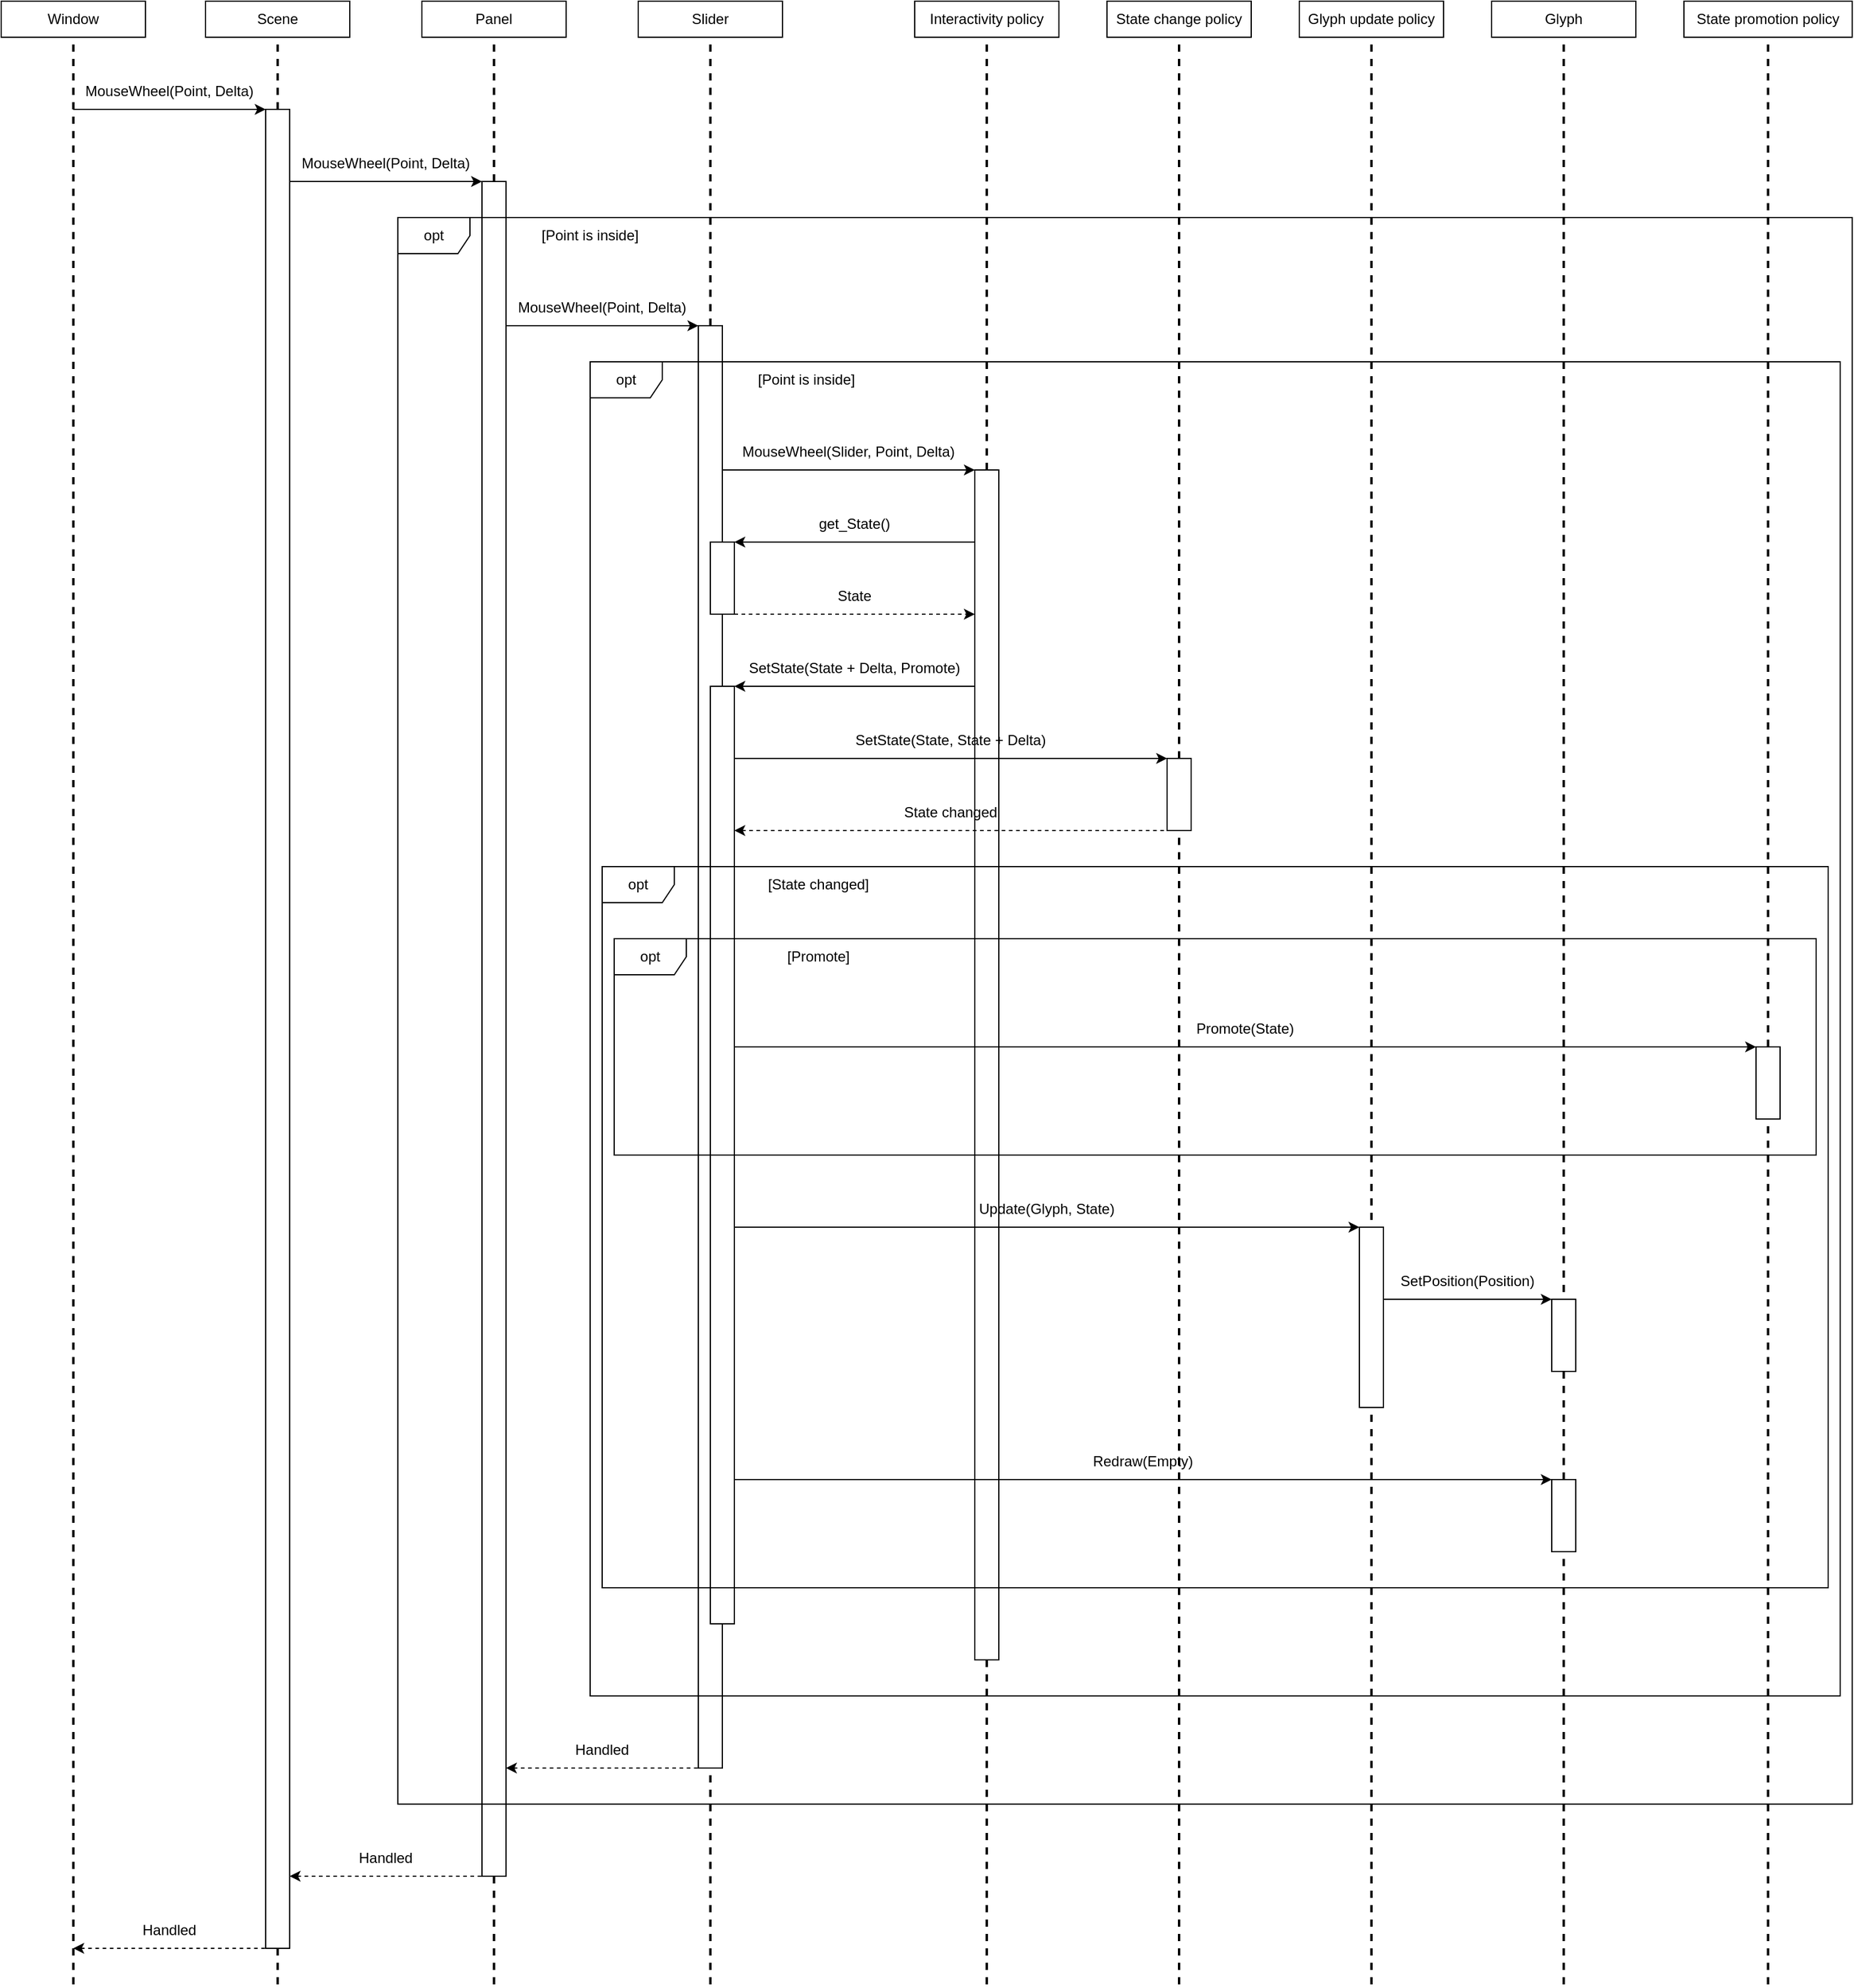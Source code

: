 <mxfile version="24.7.17">
  <diagram name="Page-1" id="0ybpw4rYyCEMNRAODBhI">
    <mxGraphModel dx="3191" dy="1868" grid="1" gridSize="10" guides="1" tooltips="1" connect="1" arrows="1" fold="1" page="1" pageScale="1" pageWidth="850" pageHeight="1100" math="0" shadow="0">
      <root>
        <mxCell id="0" />
        <mxCell id="1" parent="0" />
        <mxCell id="xoHWAq65cLSNZu2BRZ2m-1" value="Window" style="rounded=0;whiteSpace=wrap;html=1;" parent="1" vertex="1">
          <mxGeometry x="40" y="10" width="120" height="30" as="geometry" />
        </mxCell>
        <mxCell id="xoHWAq65cLSNZu2BRZ2m-2" value="Scene" style="rounded=0;whiteSpace=wrap;html=1;" parent="1" vertex="1">
          <mxGeometry x="210" y="10" width="120" height="30" as="geometry" />
        </mxCell>
        <mxCell id="xoHWAq65cLSNZu2BRZ2m-3" value="Panel" style="rounded=0;whiteSpace=wrap;html=1;" parent="1" vertex="1">
          <mxGeometry x="390" y="10" width="120" height="30" as="geometry" />
        </mxCell>
        <mxCell id="xoHWAq65cLSNZu2BRZ2m-4" value="Slider" style="rounded=0;whiteSpace=wrap;html=1;" parent="1" vertex="1">
          <mxGeometry x="570" y="10" width="120" height="30" as="geometry" />
        </mxCell>
        <mxCell id="xoHWAq65cLSNZu2BRZ2m-5" value="Interactivity policy" style="rounded=0;whiteSpace=wrap;html=1;" parent="1" vertex="1">
          <mxGeometry x="800" y="10" width="120" height="30" as="geometry" />
        </mxCell>
        <mxCell id="xoHWAq65cLSNZu2BRZ2m-6" value="State change policy" style="rounded=0;whiteSpace=wrap;html=1;" parent="1" vertex="1">
          <mxGeometry x="960" y="10" width="120" height="30" as="geometry" />
        </mxCell>
        <mxCell id="xoHWAq65cLSNZu2BRZ2m-7" value="Glyph update policy" style="rounded=0;whiteSpace=wrap;html=1;" parent="1" vertex="1">
          <mxGeometry x="1120" y="10" width="120" height="30" as="geometry" />
        </mxCell>
        <mxCell id="xoHWAq65cLSNZu2BRZ2m-8" value="Glyph" style="rounded=0;whiteSpace=wrap;html=1;" parent="1" vertex="1">
          <mxGeometry x="1280" y="10" width="120" height="30" as="geometry" />
        </mxCell>
        <mxCell id="xoHWAq65cLSNZu2BRZ2m-9" value="" style="endArrow=none;dashed=1;html=1;strokeWidth=2;rounded=0;" parent="1" target="xoHWAq65cLSNZu2BRZ2m-1" edge="1">
          <mxGeometry width="50" height="50" relative="1" as="geometry">
            <mxPoint x="100" y="1660" as="sourcePoint" />
            <mxPoint x="550" y="130" as="targetPoint" />
          </mxGeometry>
        </mxCell>
        <mxCell id="xoHWAq65cLSNZu2BRZ2m-10" value="" style="endArrow=none;dashed=1;html=1;strokeWidth=2;rounded=0;" parent="1" target="xoHWAq65cLSNZu2BRZ2m-2" edge="1">
          <mxGeometry width="50" height="50" relative="1" as="geometry">
            <mxPoint x="270" y="1660" as="sourcePoint" />
            <mxPoint x="270" y="70" as="targetPoint" />
          </mxGeometry>
        </mxCell>
        <mxCell id="xoHWAq65cLSNZu2BRZ2m-11" value="" style="endArrow=none;dashed=1;html=1;strokeWidth=2;rounded=0;" parent="1" target="xoHWAq65cLSNZu2BRZ2m-3" edge="1">
          <mxGeometry width="50" height="50" relative="1" as="geometry">
            <mxPoint x="450" y="1660" as="sourcePoint" />
            <mxPoint x="450" y="70" as="targetPoint" />
          </mxGeometry>
        </mxCell>
        <mxCell id="xoHWAq65cLSNZu2BRZ2m-12" value="" style="endArrow=none;dashed=1;html=1;strokeWidth=2;rounded=0;" parent="1" target="xoHWAq65cLSNZu2BRZ2m-4" edge="1">
          <mxGeometry width="50" height="50" relative="1" as="geometry">
            <mxPoint x="630" y="1660" as="sourcePoint" />
            <mxPoint x="630" y="70" as="targetPoint" />
          </mxGeometry>
        </mxCell>
        <mxCell id="xoHWAq65cLSNZu2BRZ2m-13" value="" style="endArrow=none;dashed=1;html=1;strokeWidth=2;rounded=0;" parent="1" target="xoHWAq65cLSNZu2BRZ2m-5" edge="1">
          <mxGeometry width="50" height="50" relative="1" as="geometry">
            <mxPoint x="860" y="1660" as="sourcePoint" />
            <mxPoint x="850" y="70" as="targetPoint" />
          </mxGeometry>
        </mxCell>
        <mxCell id="xoHWAq65cLSNZu2BRZ2m-14" value="" style="endArrow=none;dashed=1;html=1;strokeWidth=2;rounded=0;" parent="1" target="xoHWAq65cLSNZu2BRZ2m-6" edge="1">
          <mxGeometry width="50" height="50" relative="1" as="geometry">
            <mxPoint x="1020" y="1660" as="sourcePoint" />
            <mxPoint x="1010" y="70" as="targetPoint" />
          </mxGeometry>
        </mxCell>
        <mxCell id="xoHWAq65cLSNZu2BRZ2m-15" value="" style="endArrow=none;dashed=1;html=1;strokeWidth=2;rounded=0;" parent="1" target="xoHWAq65cLSNZu2BRZ2m-7" edge="1">
          <mxGeometry width="50" height="50" relative="1" as="geometry">
            <mxPoint x="1180" y="1660" as="sourcePoint" />
            <mxPoint x="1170" y="70" as="targetPoint" />
          </mxGeometry>
        </mxCell>
        <mxCell id="xoHWAq65cLSNZu2BRZ2m-16" value="" style="endArrow=none;dashed=1;html=1;strokeWidth=2;rounded=0;" parent="1" target="xoHWAq65cLSNZu2BRZ2m-8" edge="1">
          <mxGeometry width="50" height="50" relative="1" as="geometry">
            <mxPoint x="1340" y="1660" as="sourcePoint" />
            <mxPoint x="1330" y="70" as="targetPoint" />
          </mxGeometry>
        </mxCell>
        <mxCell id="xoHWAq65cLSNZu2BRZ2m-17" value="" style="endArrow=classic;html=1;rounded=0;entryX=1;entryY=1;entryDx=0;entryDy=0;exitX=0;exitY=1;exitDx=0;exitDy=0;" parent="1" source="xoHWAq65cLSNZu2BRZ2m-19" target="xoHWAq65cLSNZu2BRZ2m-19" edge="1">
          <mxGeometry width="50" height="50" relative="1" as="geometry">
            <mxPoint x="100" y="100" as="sourcePoint" />
            <mxPoint x="170" y="90" as="targetPoint" />
          </mxGeometry>
        </mxCell>
        <mxCell id="xoHWAq65cLSNZu2BRZ2m-18" value="" style="rounded=0;whiteSpace=wrap;html=1;" parent="1" vertex="1">
          <mxGeometry x="260" y="100" width="20" height="1530" as="geometry" />
        </mxCell>
        <mxCell id="xoHWAq65cLSNZu2BRZ2m-19" value="MouseWheel(Point, Delta)" style="text;html=1;align=center;verticalAlign=middle;whiteSpace=wrap;rounded=0;" parent="1" vertex="1">
          <mxGeometry x="100" y="70" width="160" height="30" as="geometry" />
        </mxCell>
        <mxCell id="xoHWAq65cLSNZu2BRZ2m-21" value="" style="rounded=0;whiteSpace=wrap;html=1;" parent="1" vertex="1">
          <mxGeometry x="440" y="160" width="20" height="1410" as="geometry" />
        </mxCell>
        <mxCell id="xoHWAq65cLSNZu2BRZ2m-22" value="" style="rounded=0;whiteSpace=wrap;html=1;" parent="1" vertex="1">
          <mxGeometry x="620" y="280" width="20" height="1200" as="geometry" />
        </mxCell>
        <mxCell id="xoHWAq65cLSNZu2BRZ2m-23" value="" style="endArrow=classic;html=1;rounded=0;exitX=0;exitY=1;exitDx=0;exitDy=0;entryX=1;entryY=1;entryDx=0;entryDy=0;" parent="1" source="xoHWAq65cLSNZu2BRZ2m-24" target="xoHWAq65cLSNZu2BRZ2m-24" edge="1">
          <mxGeometry width="50" height="50" relative="1" as="geometry">
            <mxPoint x="550" y="250" as="sourcePoint" />
            <mxPoint x="600" y="280.0" as="targetPoint" />
          </mxGeometry>
        </mxCell>
        <mxCell id="xoHWAq65cLSNZu2BRZ2m-24" value="MouseWheel(Point, Delta)" style="text;html=1;align=center;verticalAlign=middle;whiteSpace=wrap;rounded=0;" parent="1" vertex="1">
          <mxGeometry x="460" y="250" width="160" height="30" as="geometry" />
        </mxCell>
        <mxCell id="xoHWAq65cLSNZu2BRZ2m-26" value="[Point is inside]" style="text;html=1;align=center;verticalAlign=middle;whiteSpace=wrap;rounded=0;fillColor=none;strokeColor=none;perimeterSpacing=0;shadow=0;glass=0;container=0;dropTarget=0;backgroundOutline=0;comic=0;fontSize=12;" parent="1" vertex="1">
          <mxGeometry x="650" y="310" width="120" height="30" as="geometry" />
        </mxCell>
        <mxCell id="xoHWAq65cLSNZu2BRZ2m-27" value="" style="rounded=0;whiteSpace=wrap;html=1;" parent="1" vertex="1">
          <mxGeometry x="850" y="400" width="20" height="990" as="geometry" />
        </mxCell>
        <mxCell id="xoHWAq65cLSNZu2BRZ2m-28" value="" style="endArrow=classic;html=1;rounded=0;exitX=0;exitY=1;exitDx=0;exitDy=0;entryX=1;entryY=1;entryDx=0;entryDy=0;" parent="1" source="xoHWAq65cLSNZu2BRZ2m-29" target="xoHWAq65cLSNZu2BRZ2m-29" edge="1">
          <mxGeometry width="50" height="50" relative="1" as="geometry">
            <mxPoint x="730" y="370" as="sourcePoint" />
            <mxPoint x="780" y="400" as="targetPoint" />
          </mxGeometry>
        </mxCell>
        <mxCell id="xoHWAq65cLSNZu2BRZ2m-29" value="MouseWheel(Slider, Point, Delta)" style="text;html=1;align=center;verticalAlign=middle;whiteSpace=wrap;rounded=0;" parent="1" vertex="1">
          <mxGeometry x="640" y="370" width="210" height="30" as="geometry" />
        </mxCell>
        <mxCell id="xoHWAq65cLSNZu2BRZ2m-30" value="" style="endArrow=none;html=1;rounded=0;exitX=0;exitY=1;exitDx=0;exitDy=0;entryX=1;entryY=1;entryDx=0;entryDy=0;startArrow=classic;startFill=1;endFill=0;" parent="1" source="xoHWAq65cLSNZu2BRZ2m-31" target="xoHWAq65cLSNZu2BRZ2m-31" edge="1">
          <mxGeometry width="50" height="50" relative="1" as="geometry">
            <mxPoint x="730" y="430" as="sourcePoint" />
            <mxPoint x="780" y="460" as="targetPoint" />
          </mxGeometry>
        </mxCell>
        <mxCell id="xoHWAq65cLSNZu2BRZ2m-31" value="get_State()" style="text;html=1;align=center;verticalAlign=middle;whiteSpace=wrap;rounded=0;" parent="1" vertex="1">
          <mxGeometry x="650" y="430" width="200" height="30" as="geometry" />
        </mxCell>
        <mxCell id="xoHWAq65cLSNZu2BRZ2m-32" value="" style="rounded=0;whiteSpace=wrap;html=1;" parent="1" vertex="1">
          <mxGeometry x="1010" y="640" width="20" height="60" as="geometry" />
        </mxCell>
        <mxCell id="xoHWAq65cLSNZu2BRZ2m-33" value="" style="endArrow=classic;html=1;rounded=0;exitX=0;exitY=1;exitDx=0;exitDy=0;entryX=1;entryY=1;entryDx=0;entryDy=0;" parent="1" source="xoHWAq65cLSNZu2BRZ2m-34" target="xoHWAq65cLSNZu2BRZ2m-34" edge="1">
          <mxGeometry width="50" height="50" relative="1" as="geometry">
            <mxPoint x="730" y="610" as="sourcePoint" />
            <mxPoint x="780" y="640" as="targetPoint" />
          </mxGeometry>
        </mxCell>
        <mxCell id="xoHWAq65cLSNZu2BRZ2m-34" value="SetState(State, State + Delta)" style="text;html=1;align=center;verticalAlign=middle;whiteSpace=wrap;rounded=0;" parent="1" vertex="1">
          <mxGeometry x="650" y="610" width="360" height="30" as="geometry" />
        </mxCell>
        <mxCell id="xoHWAq65cLSNZu2BRZ2m-35" value="" style="endArrow=none;html=1;rounded=0;exitX=0;exitY=1;exitDx=0;exitDy=0;entryX=1;entryY=1;entryDx=0;entryDy=0;endFill=0;startArrow=classic;startFill=1;dashed=1;" parent="1" source="xoHWAq65cLSNZu2BRZ2m-36" target="xoHWAq65cLSNZu2BRZ2m-36" edge="1">
          <mxGeometry width="50" height="50" relative="1" as="geometry">
            <mxPoint x="730" y="670" as="sourcePoint" />
            <mxPoint x="780" y="700" as="targetPoint" />
          </mxGeometry>
        </mxCell>
        <mxCell id="xoHWAq65cLSNZu2BRZ2m-36" value="State changed" style="text;html=1;align=center;verticalAlign=middle;whiteSpace=wrap;rounded=0;" parent="1" vertex="1">
          <mxGeometry x="650" y="670" width="360" height="30" as="geometry" />
        </mxCell>
        <mxCell id="xoHWAq65cLSNZu2BRZ2m-37" value="[State changed]" style="text;html=1;align=center;verticalAlign=middle;whiteSpace=wrap;rounded=0;fillColor=none;strokeColor=none;perimeterSpacing=0;shadow=0;glass=0;container=0;dropTarget=0;backgroundOutline=0;comic=0;fontSize=12;" parent="1" vertex="1">
          <mxGeometry x="660" y="730" width="120" height="30" as="geometry" />
        </mxCell>
        <mxCell id="xoHWAq65cLSNZu2BRZ2m-38" value="" style="rounded=0;whiteSpace=wrap;html=1;" parent="1" vertex="1">
          <mxGeometry x="1170" y="1030" width="20" height="150" as="geometry" />
        </mxCell>
        <mxCell id="xoHWAq65cLSNZu2BRZ2m-39" value="" style="endArrow=classic;html=1;rounded=0;exitX=0;exitY=1;exitDx=0;exitDy=0;entryX=1;entryY=1;entryDx=0;entryDy=0;" parent="1" source="xoHWAq65cLSNZu2BRZ2m-40" target="xoHWAq65cLSNZu2BRZ2m-40" edge="1">
          <mxGeometry width="50" height="50" relative="1" as="geometry">
            <mxPoint x="730" y="1000" as="sourcePoint" />
            <mxPoint x="780" y="1030" as="targetPoint" />
          </mxGeometry>
        </mxCell>
        <mxCell id="xoHWAq65cLSNZu2BRZ2m-40" value="Update(Glyph, State)" style="text;html=1;align=center;verticalAlign=middle;whiteSpace=wrap;rounded=0;" parent="1" vertex="1">
          <mxGeometry x="650" y="1000" width="520" height="30" as="geometry" />
        </mxCell>
        <mxCell id="xoHWAq65cLSNZu2BRZ2m-41" value="" style="endArrow=classic;html=1;rounded=0;exitX=0;exitY=1;exitDx=0;exitDy=0;entryX=0;entryY=0;entryDx=0;entryDy=0;" parent="1" source="xoHWAq65cLSNZu2BRZ2m-42" edge="1">
          <mxGeometry width="50" height="50" relative="1" as="geometry">
            <mxPoint x="1280" y="1060" as="sourcePoint" />
            <mxPoint x="1330" y="1090" as="targetPoint" />
          </mxGeometry>
        </mxCell>
        <mxCell id="xoHWAq65cLSNZu2BRZ2m-42" value="SetPosition(Position)" style="text;html=1;align=center;verticalAlign=middle;whiteSpace=wrap;rounded=0;" parent="1" vertex="1">
          <mxGeometry x="1190" y="1060" width="140" height="30" as="geometry" />
        </mxCell>
        <mxCell id="xoHWAq65cLSNZu2BRZ2m-43" value="" style="rounded=0;whiteSpace=wrap;html=1;" parent="1" vertex="1">
          <mxGeometry x="1330" y="1090" width="20" height="60" as="geometry" />
        </mxCell>
        <mxCell id="xoHWAq65cLSNZu2BRZ2m-44" value="" style="endArrow=classic;html=1;rounded=0;exitX=0;exitY=1;exitDx=0;exitDy=0;entryX=1;entryY=1;entryDx=0;entryDy=0;" parent="1" source="xoHWAq65cLSNZu2BRZ2m-45" target="xoHWAq65cLSNZu2BRZ2m-45" edge="1">
          <mxGeometry width="50" height="50" relative="1" as="geometry">
            <mxPoint x="730" y="1210" as="sourcePoint" />
            <mxPoint x="780" y="1240" as="targetPoint" />
          </mxGeometry>
        </mxCell>
        <mxCell id="xoHWAq65cLSNZu2BRZ2m-45" value="Redraw(Empty)" style="text;html=1;align=center;verticalAlign=middle;whiteSpace=wrap;rounded=0;" parent="1" vertex="1">
          <mxGeometry x="650" y="1210" width="680" height="30" as="geometry" />
        </mxCell>
        <mxCell id="xoHWAq65cLSNZu2BRZ2m-46" value="" style="rounded=0;whiteSpace=wrap;html=1;" parent="1" vertex="1">
          <mxGeometry x="1330" y="1240" width="20" height="60" as="geometry" />
        </mxCell>
        <mxCell id="xoHWAq65cLSNZu2BRZ2m-47" value="" style="endArrow=classic;html=1;rounded=0;exitX=0;exitY=1;exitDx=0;exitDy=0;entryX=1;entryY=1;entryDx=0;entryDy=0;" parent="1" source="xoHWAq65cLSNZu2BRZ2m-48" target="xoHWAq65cLSNZu2BRZ2m-48" edge="1">
          <mxGeometry width="50" height="50" relative="1" as="geometry">
            <mxPoint x="400" y="250" as="sourcePoint" />
            <mxPoint x="450" y="200" as="targetPoint" />
          </mxGeometry>
        </mxCell>
        <mxCell id="xoHWAq65cLSNZu2BRZ2m-48" value="MouseWheel(Point, Delta)" style="text;html=1;align=center;verticalAlign=middle;whiteSpace=wrap;rounded=0;" parent="1" vertex="1">
          <mxGeometry x="280" y="130" width="160" height="30" as="geometry" />
        </mxCell>
        <mxCell id="xoHWAq65cLSNZu2BRZ2m-49" value="opt" style="shape=umlFrame;whiteSpace=wrap;html=1;pointerEvents=0;" parent="1" vertex="1">
          <mxGeometry x="370" y="190" width="1210" height="1320" as="geometry" />
        </mxCell>
        <mxCell id="xoHWAq65cLSNZu2BRZ2m-50" value="[Point is inside]" style="text;html=1;align=center;verticalAlign=middle;whiteSpace=wrap;rounded=0;fillColor=none;strokeColor=none;perimeterSpacing=0;shadow=0;glass=0;container=0;dropTarget=0;backgroundOutline=0;comic=0;fontSize=12;" parent="1" vertex="1">
          <mxGeometry x="470" y="190" width="120" height="30" as="geometry" />
        </mxCell>
        <mxCell id="xoHWAq65cLSNZu2BRZ2m-51" value="" style="rounded=0;whiteSpace=wrap;html=1;" parent="1" vertex="1">
          <mxGeometry x="630" y="460" width="20" height="60" as="geometry" />
        </mxCell>
        <mxCell id="xoHWAq65cLSNZu2BRZ2m-53" value="" style="endArrow=none;html=1;rounded=0;exitX=0;exitY=1;exitDx=0;exitDy=0;entryX=1;entryY=1;entryDx=0;entryDy=0;endFill=0;startArrow=classic;startFill=1;dashed=1;" parent="1" source="xoHWAq65cLSNZu2BRZ2m-54" target="xoHWAq65cLSNZu2BRZ2m-54" edge="1">
          <mxGeometry width="50" height="50" relative="1" as="geometry">
            <mxPoint x="560" y="1450" as="sourcePoint" />
            <mxPoint x="610" y="1480" as="targetPoint" />
          </mxGeometry>
        </mxCell>
        <mxCell id="xoHWAq65cLSNZu2BRZ2m-54" value="Handled" style="text;html=1;align=center;verticalAlign=middle;whiteSpace=wrap;rounded=0;" parent="1" vertex="1">
          <mxGeometry x="460" y="1450" width="160" height="30" as="geometry" />
        </mxCell>
        <mxCell id="xoHWAq65cLSNZu2BRZ2m-55" value="" style="endArrow=none;html=1;rounded=0;exitX=0;exitY=1;exitDx=0;exitDy=0;entryX=1;entryY=1;entryDx=0;entryDy=0;endFill=0;startArrow=classic;startFill=1;dashed=1;" parent="1" source="xoHWAq65cLSNZu2BRZ2m-56" target="xoHWAq65cLSNZu2BRZ2m-56" edge="1">
          <mxGeometry width="50" height="50" relative="1" as="geometry">
            <mxPoint x="380" y="1540" as="sourcePoint" />
            <mxPoint x="430" y="1570" as="targetPoint" />
          </mxGeometry>
        </mxCell>
        <mxCell id="xoHWAq65cLSNZu2BRZ2m-56" value="Handled" style="text;html=1;align=center;verticalAlign=middle;whiteSpace=wrap;rounded=0;" parent="1" vertex="1">
          <mxGeometry x="280" y="1540" width="160" height="30" as="geometry" />
        </mxCell>
        <mxCell id="xoHWAq65cLSNZu2BRZ2m-57" value="" style="endArrow=none;html=1;rounded=0;exitX=0;exitY=1;exitDx=0;exitDy=0;entryX=1;entryY=1;entryDx=0;entryDy=0;endFill=0;startArrow=classic;startFill=1;dashed=1;" parent="1" source="xoHWAq65cLSNZu2BRZ2m-58" target="xoHWAq65cLSNZu2BRZ2m-58" edge="1">
          <mxGeometry width="50" height="50" relative="1" as="geometry">
            <mxPoint x="190" y="1600" as="sourcePoint" />
            <mxPoint x="240" y="1630" as="targetPoint" />
          </mxGeometry>
        </mxCell>
        <mxCell id="xoHWAq65cLSNZu2BRZ2m-58" value="Handled" style="text;html=1;align=center;verticalAlign=middle;whiteSpace=wrap;rounded=0;" parent="1" vertex="1">
          <mxGeometry x="100" y="1600" width="160" height="30" as="geometry" />
        </mxCell>
        <mxCell id="xoHWAq65cLSNZu2BRZ2m-59" value="" style="endArrow=classic;html=1;rounded=0;exitX=0;exitY=1;exitDx=0;exitDy=0;entryX=1;entryY=1;entryDx=0;entryDy=0;startArrow=none;startFill=0;endFill=1;dashed=1;" parent="1" source="xoHWAq65cLSNZu2BRZ2m-60" target="xoHWAq65cLSNZu2BRZ2m-60" edge="1">
          <mxGeometry width="50" height="50" relative="1" as="geometry">
            <mxPoint x="730" y="490" as="sourcePoint" />
            <mxPoint x="780" y="520" as="targetPoint" />
          </mxGeometry>
        </mxCell>
        <mxCell id="xoHWAq65cLSNZu2BRZ2m-60" value="State" style="text;html=1;align=center;verticalAlign=middle;whiteSpace=wrap;rounded=0;" parent="1" vertex="1">
          <mxGeometry x="650" y="490" width="200" height="30" as="geometry" />
        </mxCell>
        <mxCell id="xoHWAq65cLSNZu2BRZ2m-61" value="" style="endArrow=none;html=1;rounded=0;exitX=0;exitY=1;exitDx=0;exitDy=0;entryX=1;entryY=1;entryDx=0;entryDy=0;startArrow=classic;startFill=1;endFill=0;" parent="1" source="xoHWAq65cLSNZu2BRZ2m-62" target="xoHWAq65cLSNZu2BRZ2m-62" edge="1">
          <mxGeometry width="50" height="50" relative="1" as="geometry">
            <mxPoint x="730" y="550" as="sourcePoint" />
            <mxPoint x="780" y="580" as="targetPoint" />
          </mxGeometry>
        </mxCell>
        <mxCell id="xoHWAq65cLSNZu2BRZ2m-62" value="SetState(State + Delta, Promote)" style="text;html=1;align=center;verticalAlign=middle;whiteSpace=wrap;rounded=0;" parent="1" vertex="1">
          <mxGeometry x="650" y="550" width="200" height="30" as="geometry" />
        </mxCell>
        <mxCell id="xoHWAq65cLSNZu2BRZ2m-63" value="" style="rounded=0;whiteSpace=wrap;html=1;" parent="1" vertex="1">
          <mxGeometry x="630" y="580" width="20" height="780" as="geometry" />
        </mxCell>
        <mxCell id="xoHWAq65cLSNZu2BRZ2m-52" value="opt" style="shape=umlFrame;whiteSpace=wrap;html=1;pointerEvents=0;" parent="1" vertex="1">
          <mxGeometry x="540" y="730" width="1020" height="600" as="geometry" />
        </mxCell>
        <mxCell id="xoHWAq65cLSNZu2BRZ2m-25" value="opt" style="shape=umlFrame;whiteSpace=wrap;html=1;pointerEvents=0;" parent="1" vertex="1">
          <mxGeometry x="530" y="310" width="1040" height="1110" as="geometry" />
        </mxCell>
        <mxCell id="8r0j7dH3GyIbTW8X6Zeu-9" value="State promotion policy" style="rounded=0;whiteSpace=wrap;html=1;" vertex="1" parent="1">
          <mxGeometry x="1440" y="10" width="140" height="30" as="geometry" />
        </mxCell>
        <mxCell id="8r0j7dH3GyIbTW8X6Zeu-10" value="" style="endArrow=none;dashed=1;html=1;strokeWidth=2;rounded=0;" edge="1" parent="1" target="8r0j7dH3GyIbTW8X6Zeu-9">
          <mxGeometry width="50" height="50" relative="1" as="geometry">
            <mxPoint x="1510" y="1660" as="sourcePoint" />
            <mxPoint x="1500" y="70" as="targetPoint" />
          </mxGeometry>
        </mxCell>
        <mxCell id="8r0j7dH3GyIbTW8X6Zeu-11" value="" style="rounded=0;whiteSpace=wrap;html=1;" vertex="1" parent="1">
          <mxGeometry x="1500" y="880" width="20" height="60" as="geometry" />
        </mxCell>
        <mxCell id="8r0j7dH3GyIbTW8X6Zeu-12" value="[Promote]" style="text;html=1;align=center;verticalAlign=middle;whiteSpace=wrap;rounded=0;fillColor=none;strokeColor=none;perimeterSpacing=0;shadow=0;glass=0;container=0;dropTarget=0;backgroundOutline=0;comic=0;fontSize=12;" vertex="1" parent="1">
          <mxGeometry x="660" y="790" width="120" height="30" as="geometry" />
        </mxCell>
        <mxCell id="8r0j7dH3GyIbTW8X6Zeu-13" value="opt" style="shape=umlFrame;whiteSpace=wrap;html=1;pointerEvents=0;" vertex="1" parent="1">
          <mxGeometry x="550" y="790" width="1000" height="180" as="geometry" />
        </mxCell>
        <mxCell id="8r0j7dH3GyIbTW8X6Zeu-14" value="Promote(State)" style="text;html=1;align=center;verticalAlign=middle;whiteSpace=wrap;rounded=0;" vertex="1" parent="1">
          <mxGeometry x="650" y="850" width="850" height="30" as="geometry" />
        </mxCell>
        <mxCell id="8r0j7dH3GyIbTW8X6Zeu-15" value="" style="endArrow=classic;html=1;rounded=0;exitX=0;exitY=1;exitDx=0;exitDy=0;entryX=1;entryY=1;entryDx=0;entryDy=0;" edge="1" parent="1" source="8r0j7dH3GyIbTW8X6Zeu-14" target="8r0j7dH3GyIbTW8X6Zeu-14">
          <mxGeometry width="50" height="50" relative="1" as="geometry">
            <mxPoint x="690" y="850" as="sourcePoint" />
            <mxPoint x="740" y="880" as="targetPoint" />
          </mxGeometry>
        </mxCell>
      </root>
    </mxGraphModel>
  </diagram>
</mxfile>
